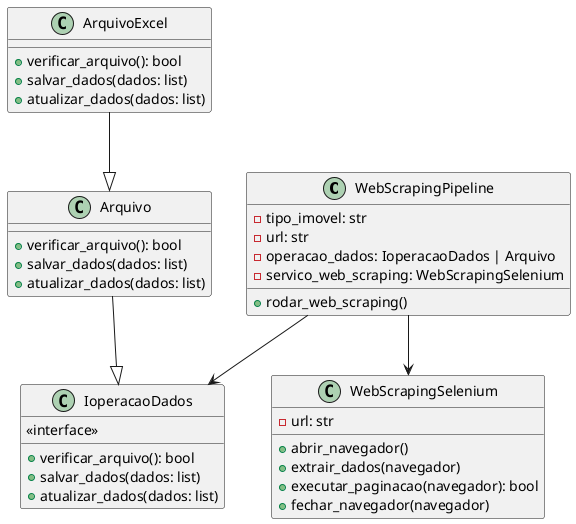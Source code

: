 @startuml

class WebScrapingPipeline {
    -tipo_imovel: str
    -url: str
    -operacao_dados: IoperacaoDados | Arquivo
    -servico_web_scraping: WebScrapingSelenium
    +rodar_web_scraping()
}

class IoperacaoDados {
    <<interface>>
    +verificar_arquivo(): bool
    +salvar_dados(dados: list)
    +atualizar_dados(dados: list)
}

class Arquivo {
    +verificar_arquivo(): bool
    +salvar_dados(dados: list)
    +atualizar_dados(dados: list)
}

class ArquivoExcel {
    +verificar_arquivo(): bool
    +salvar_dados(dados: list)
    +atualizar_dados(dados: list)
}

ArquivoExcel --|> Arquivo
Arquivo --|> IoperacaoDados

class WebScrapingSelenium {
    -url: str
    +abrir_navegador()
    +extrair_dados(navegador)
    +executar_paginacao(navegador): bool
    +fechar_navegador(navegador)
}

WebScrapingPipeline --> IoperacaoDados
WebScrapingPipeline --> WebScrapingSelenium

@enduml